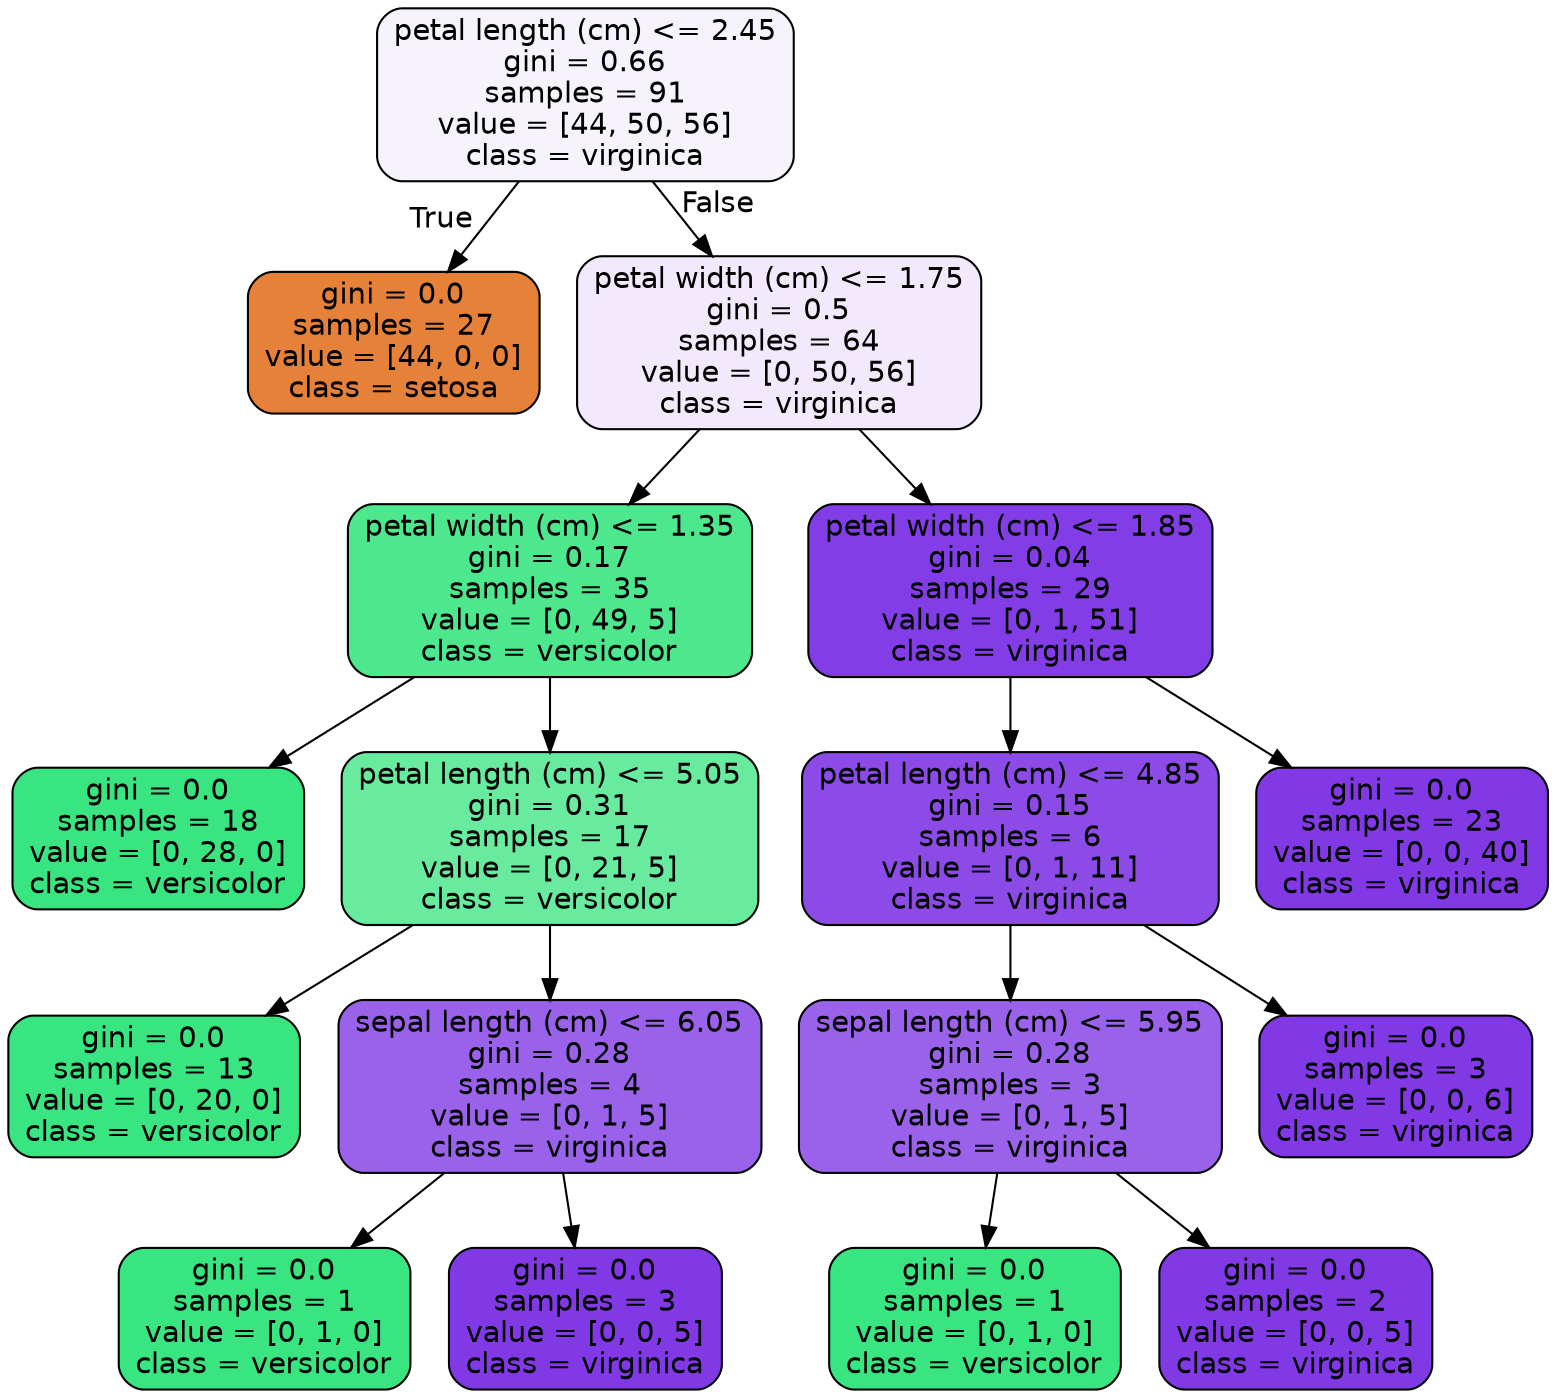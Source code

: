 digraph Tree {
node [shape=box, style="filled, rounded", color="black", fontname=helvetica] ;
edge [fontname=helvetica] ;
0 [label="petal length (cm) <= 2.45\ngini = 0.66\nsamples = 91\nvalue = [44, 50, 56]\nclass = virginica", fillcolor="#f7f3fd"] ;
1 [label="gini = 0.0\nsamples = 27\nvalue = [44, 0, 0]\nclass = setosa", fillcolor="#e58139"] ;
0 -> 1 [labeldistance=2.5, labelangle=45, headlabel="True"] ;
2 [label="petal width (cm) <= 1.75\ngini = 0.5\nsamples = 64\nvalue = [0, 50, 56]\nclass = virginica", fillcolor="#f2eafc"] ;
0 -> 2 [labeldistance=2.5, labelangle=-45, headlabel="False"] ;
3 [label="petal width (cm) <= 1.35\ngini = 0.17\nsamples = 35\nvalue = [0, 49, 5]\nclass = versicolor", fillcolor="#4de88e"] ;
2 -> 3 ;
4 [label="gini = 0.0\nsamples = 18\nvalue = [0, 28, 0]\nclass = versicolor", fillcolor="#39e581"] ;
3 -> 4 ;
5 [label="petal length (cm) <= 5.05\ngini = 0.31\nsamples = 17\nvalue = [0, 21, 5]\nclass = versicolor", fillcolor="#68eb9f"] ;
3 -> 5 ;
6 [label="gini = 0.0\nsamples = 13\nvalue = [0, 20, 0]\nclass = versicolor", fillcolor="#39e581"] ;
5 -> 6 ;
7 [label="sepal length (cm) <= 6.05\ngini = 0.28\nsamples = 4\nvalue = [0, 1, 5]\nclass = virginica", fillcolor="#9a61ea"] ;
5 -> 7 ;
8 [label="gini = 0.0\nsamples = 1\nvalue = [0, 1, 0]\nclass = versicolor", fillcolor="#39e581"] ;
7 -> 8 ;
9 [label="gini = 0.0\nsamples = 3\nvalue = [0, 0, 5]\nclass = virginica", fillcolor="#8139e5"] ;
7 -> 9 ;
10 [label="petal width (cm) <= 1.85\ngini = 0.04\nsamples = 29\nvalue = [0, 1, 51]\nclass = virginica", fillcolor="#833de6"] ;
2 -> 10 ;
11 [label="petal length (cm) <= 4.85\ngini = 0.15\nsamples = 6\nvalue = [0, 1, 11]\nclass = virginica", fillcolor="#8c4be7"] ;
10 -> 11 ;
12 [label="sepal length (cm) <= 5.95\ngini = 0.28\nsamples = 3\nvalue = [0, 1, 5]\nclass = virginica", fillcolor="#9a61ea"] ;
11 -> 12 ;
13 [label="gini = 0.0\nsamples = 1\nvalue = [0, 1, 0]\nclass = versicolor", fillcolor="#39e581"] ;
12 -> 13 ;
14 [label="gini = 0.0\nsamples = 2\nvalue = [0, 0, 5]\nclass = virginica", fillcolor="#8139e5"] ;
12 -> 14 ;
15 [label="gini = 0.0\nsamples = 3\nvalue = [0, 0, 6]\nclass = virginica", fillcolor="#8139e5"] ;
11 -> 15 ;
16 [label="gini = 0.0\nsamples = 23\nvalue = [0, 0, 40]\nclass = virginica", fillcolor="#8139e5"] ;
10 -> 16 ;
}